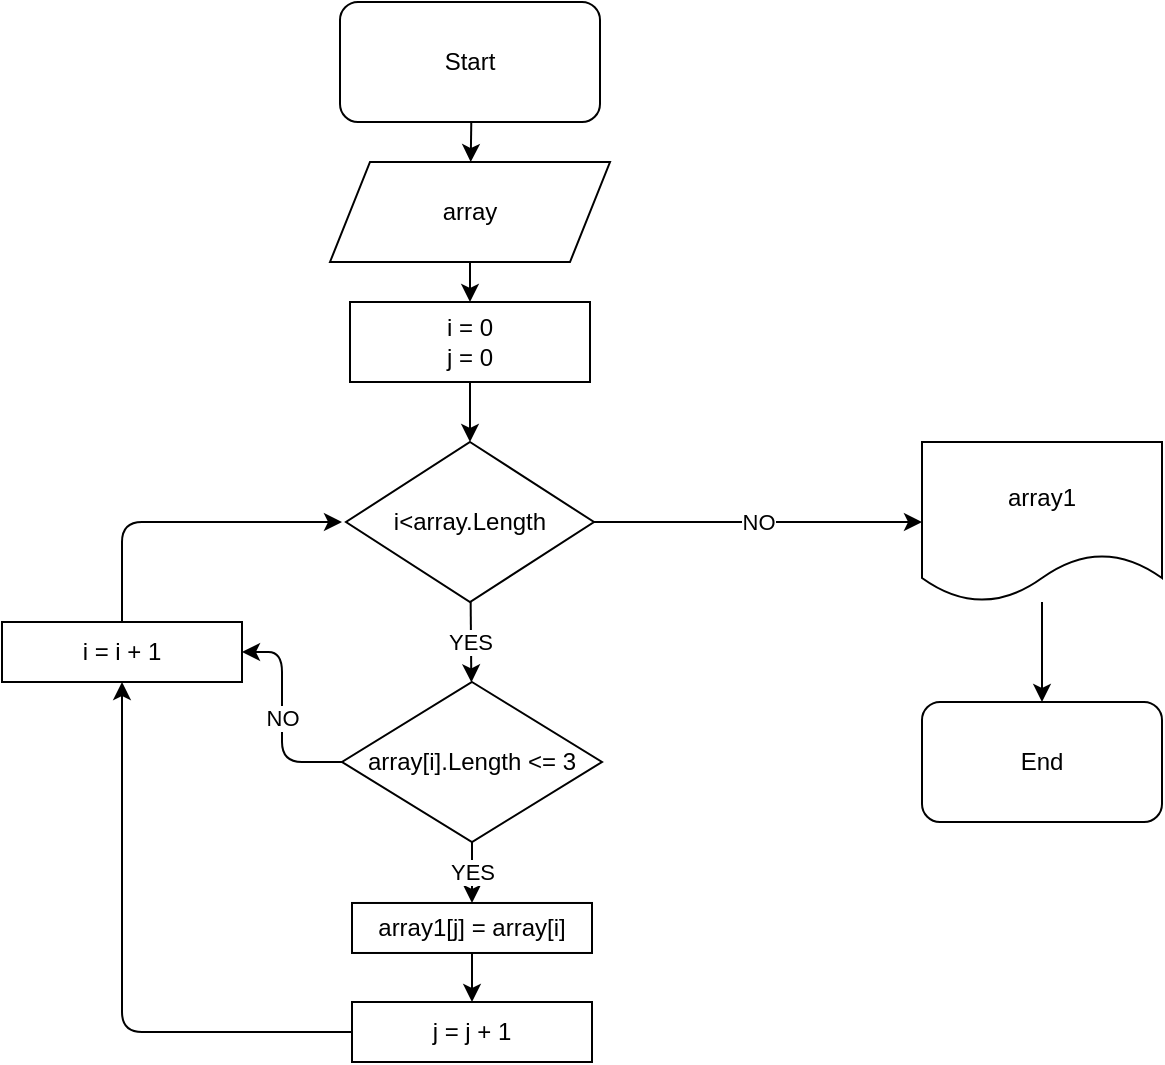 <mxfile>
    <diagram id="MvM5AvpAq9nC0OtlYWCG" name="Page-1">
        <mxGraphModel dx="884" dy="417" grid="1" gridSize="10" guides="1" tooltips="1" connect="1" arrows="1" fold="1" page="1" pageScale="1" pageWidth="827" pageHeight="1169" math="0" shadow="0">
            <root>
                <mxCell id="0"/>
                <mxCell id="1" parent="0"/>
                <mxCell id="2" value="Start" style="rounded=1;whiteSpace=wrap;html=1;" vertex="1" parent="1">
                    <mxGeometry x="349" y="90" width="130" height="60" as="geometry"/>
                </mxCell>
                <mxCell id="11" value="" style="edgeStyle=none;html=1;" edge="1" parent="1" source="3" target="10">
                    <mxGeometry relative="1" as="geometry"/>
                </mxCell>
                <mxCell id="3" value="array" style="shape=parallelogram;perimeter=parallelogramPerimeter;whiteSpace=wrap;html=1;fixedSize=1;" vertex="1" parent="1">
                    <mxGeometry x="344" y="170" width="140" height="50" as="geometry"/>
                </mxCell>
                <mxCell id="13" value="YES" style="edgeStyle=none;html=1;" edge="1" parent="1" source="4" target="9">
                    <mxGeometry relative="1" as="geometry"/>
                </mxCell>
                <mxCell id="20" value="NO" style="edgeStyle=none;html=1;" edge="1" parent="1" source="4" target="19">
                    <mxGeometry relative="1" as="geometry"/>
                </mxCell>
                <mxCell id="4" value="i&amp;lt;array.Length" style="rhombus;whiteSpace=wrap;html=1;" vertex="1" parent="1">
                    <mxGeometry x="352" y="310" width="124" height="80" as="geometry"/>
                </mxCell>
                <mxCell id="7" value="" style="edgeStyle=none;html=1;" edge="1" parent="1" target="3">
                    <mxGeometry relative="1" as="geometry">
                        <mxPoint x="414.643" y="150" as="sourcePoint"/>
                    </mxGeometry>
                </mxCell>
                <mxCell id="17" value="YES" style="edgeStyle=none;html=1;entryX=0.5;entryY=0;entryDx=0;entryDy=0;exitX=0.5;exitY=1;exitDx=0;exitDy=0;" edge="1" parent="1" source="9" target="14">
                    <mxGeometry relative="1" as="geometry">
                        <mxPoint x="415.21" y="530.004" as="sourcePoint"/>
                    </mxGeometry>
                </mxCell>
                <mxCell id="9" value="array[i].Length &amp;lt;= 3" style="rhombus;whiteSpace=wrap;html=1;" vertex="1" parent="1">
                    <mxGeometry x="350" y="430" width="130" height="80" as="geometry"/>
                </mxCell>
                <mxCell id="12" value="" style="edgeStyle=none;html=1;" edge="1" parent="1" source="10" target="4">
                    <mxGeometry relative="1" as="geometry"/>
                </mxCell>
                <mxCell id="10" value="i = 0&lt;br&gt;j = 0" style="rounded=0;whiteSpace=wrap;html=1;" vertex="1" parent="1">
                    <mxGeometry x="354" y="240" width="120" height="40" as="geometry"/>
                </mxCell>
                <mxCell id="18" value="" style="edgeStyle=none;html=1;entryX=0.5;entryY=0;entryDx=0;entryDy=0;" edge="1" parent="1" source="14" target="16">
                    <mxGeometry relative="1" as="geometry"/>
                </mxCell>
                <mxCell id="14" value="array1[j] = array[i]" style="rounded=0;whiteSpace=wrap;html=1;" vertex="1" parent="1">
                    <mxGeometry x="355" y="540.49" width="120" height="25" as="geometry"/>
                </mxCell>
                <mxCell id="23" value="NO" style="edgeStyle=none;html=1;exitX=0;exitY=0.5;exitDx=0;exitDy=0;entryX=1;entryY=0.5;entryDx=0;entryDy=0;" edge="1" parent="1" source="9" target="15">
                    <mxGeometry relative="1" as="geometry">
                        <mxPoint x="230" y="470" as="targetPoint"/>
                        <Array as="points">
                            <mxPoint x="320" y="470"/>
                            <mxPoint x="320" y="415"/>
                        </Array>
                    </mxGeometry>
                </mxCell>
                <mxCell id="25" style="edgeStyle=none;html=1;" edge="1" parent="1" source="15">
                    <mxGeometry relative="1" as="geometry">
                        <mxPoint x="350" y="350" as="targetPoint"/>
                        <Array as="points">
                            <mxPoint x="240" y="350"/>
                        </Array>
                    </mxGeometry>
                </mxCell>
                <mxCell id="15" value="i = i + 1" style="rounded=0;whiteSpace=wrap;html=1;" vertex="1" parent="1">
                    <mxGeometry x="180" y="400" width="120" height="30" as="geometry"/>
                </mxCell>
                <mxCell id="24" style="edgeStyle=none;html=1;entryX=0.5;entryY=1;entryDx=0;entryDy=0;" edge="1" parent="1" source="16" target="15">
                    <mxGeometry relative="1" as="geometry">
                        <Array as="points">
                            <mxPoint x="240" y="605"/>
                        </Array>
                    </mxGeometry>
                </mxCell>
                <mxCell id="16" value="j = j + 1" style="rounded=0;whiteSpace=wrap;html=1;" vertex="1" parent="1">
                    <mxGeometry x="355" y="590" width="120" height="30" as="geometry"/>
                </mxCell>
                <mxCell id="22" value="" style="edgeStyle=none;html=1;" edge="1" parent="1" source="19" target="21">
                    <mxGeometry relative="1" as="geometry"/>
                </mxCell>
                <mxCell id="19" value="array1" style="shape=document;whiteSpace=wrap;html=1;boundedLbl=1;" vertex="1" parent="1">
                    <mxGeometry x="640" y="310" width="120" height="80" as="geometry"/>
                </mxCell>
                <mxCell id="21" value="End" style="rounded=1;whiteSpace=wrap;html=1;" vertex="1" parent="1">
                    <mxGeometry x="640" y="440" width="120" height="60" as="geometry"/>
                </mxCell>
            </root>
        </mxGraphModel>
    </diagram>
</mxfile>
